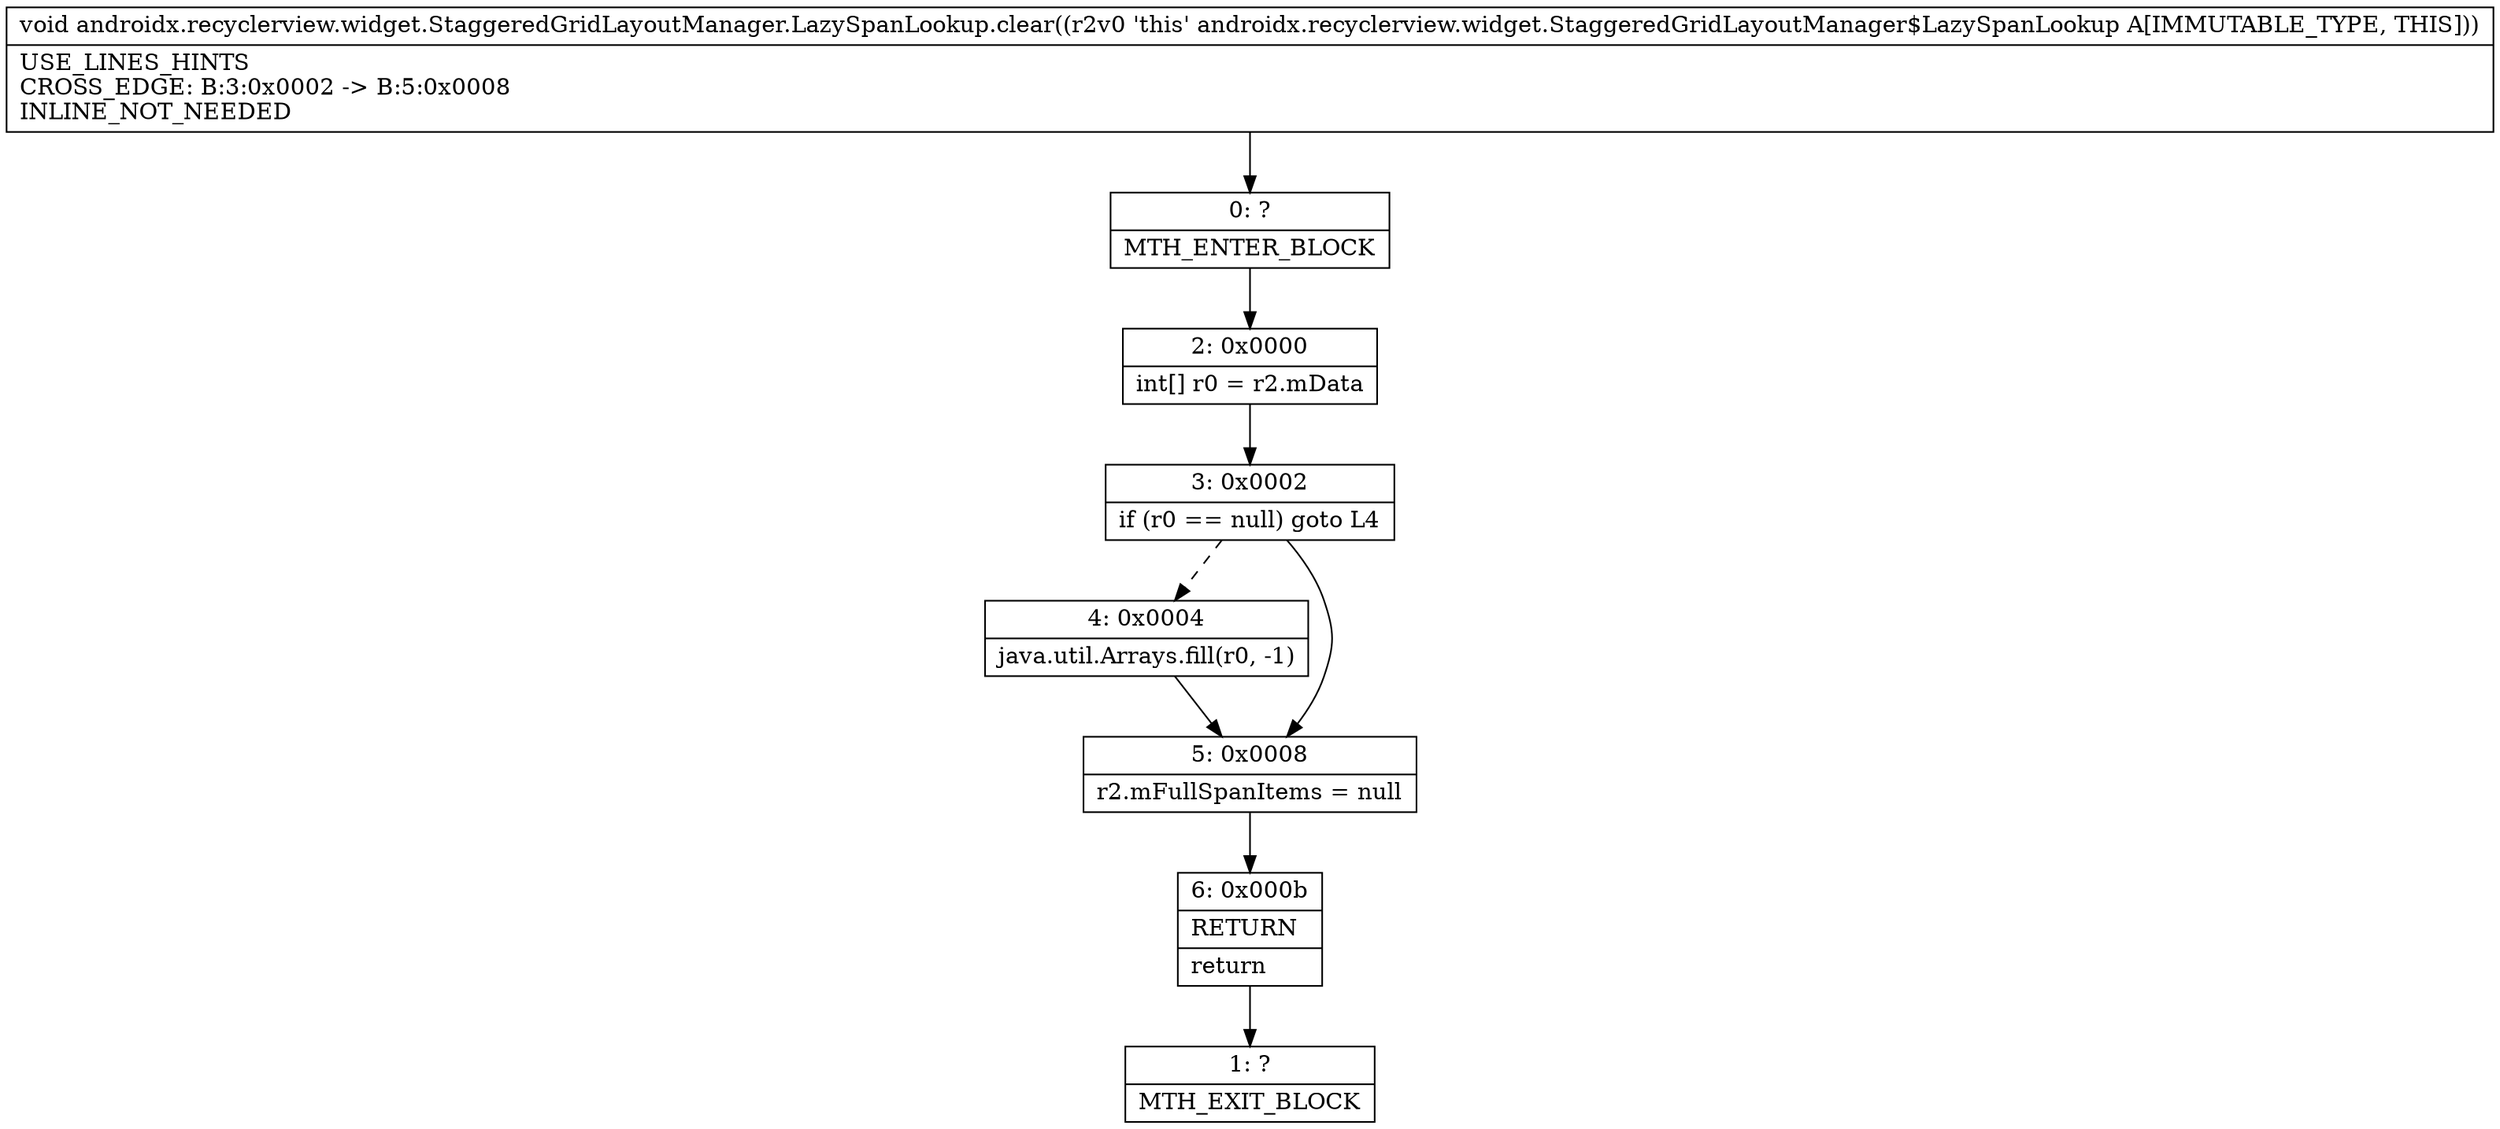 digraph "CFG forandroidx.recyclerview.widget.StaggeredGridLayoutManager.LazySpanLookup.clear()V" {
Node_0 [shape=record,label="{0\:\ ?|MTH_ENTER_BLOCK\l}"];
Node_2 [shape=record,label="{2\:\ 0x0000|int[] r0 = r2.mData\l}"];
Node_3 [shape=record,label="{3\:\ 0x0002|if (r0 == null) goto L4\l}"];
Node_4 [shape=record,label="{4\:\ 0x0004|java.util.Arrays.fill(r0, \-1)\l}"];
Node_5 [shape=record,label="{5\:\ 0x0008|r2.mFullSpanItems = null\l}"];
Node_6 [shape=record,label="{6\:\ 0x000b|RETURN\l|return\l}"];
Node_1 [shape=record,label="{1\:\ ?|MTH_EXIT_BLOCK\l}"];
MethodNode[shape=record,label="{void androidx.recyclerview.widget.StaggeredGridLayoutManager.LazySpanLookup.clear((r2v0 'this' androidx.recyclerview.widget.StaggeredGridLayoutManager$LazySpanLookup A[IMMUTABLE_TYPE, THIS]))  | USE_LINES_HINTS\lCROSS_EDGE: B:3:0x0002 \-\> B:5:0x0008\lINLINE_NOT_NEEDED\l}"];
MethodNode -> Node_0;Node_0 -> Node_2;
Node_2 -> Node_3;
Node_3 -> Node_4[style=dashed];
Node_3 -> Node_5;
Node_4 -> Node_5;
Node_5 -> Node_6;
Node_6 -> Node_1;
}


